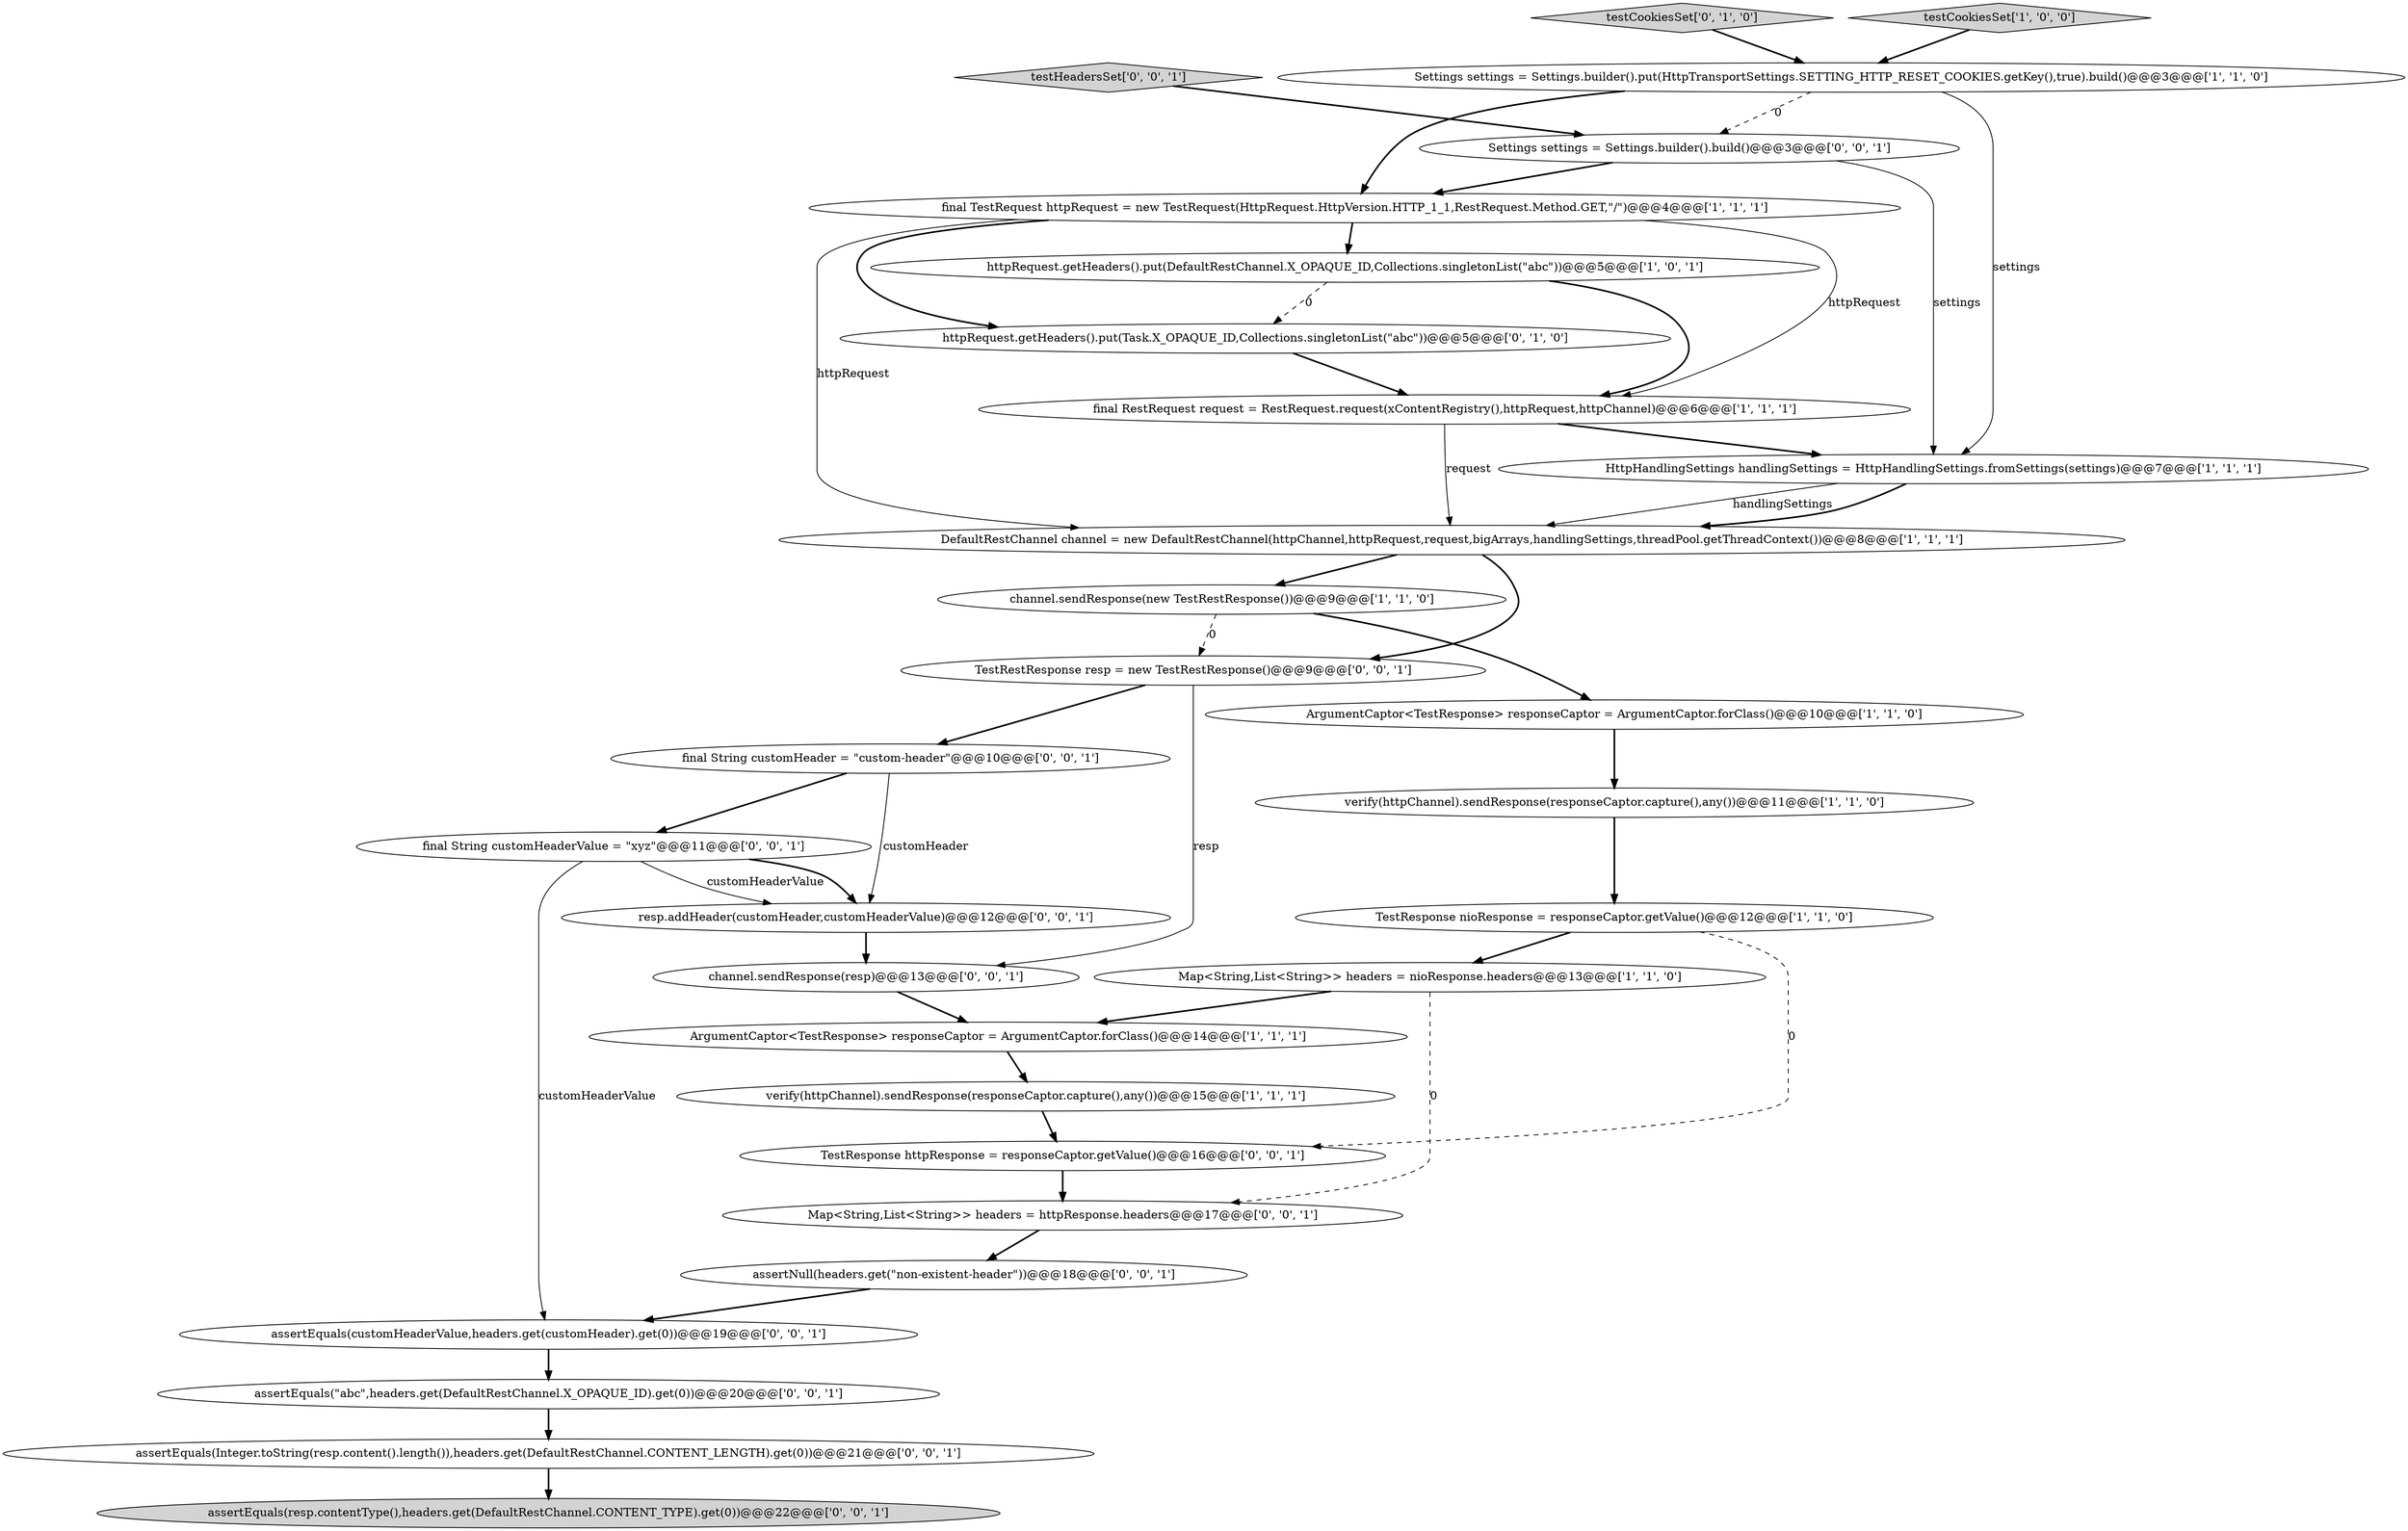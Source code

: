 digraph {
20 [style = filled, label = "Settings settings = Settings.builder().build()@@@3@@@['0', '0', '1']", fillcolor = white, shape = ellipse image = "AAA0AAABBB3BBB"];
13 [style = filled, label = "TestResponse nioResponse = responseCaptor.getValue()@@@12@@@['1', '1', '0']", fillcolor = white, shape = ellipse image = "AAA0AAABBB1BBB"];
24 [style = filled, label = "final String customHeaderValue = \"xyz\"@@@11@@@['0', '0', '1']", fillcolor = white, shape = ellipse image = "AAA0AAABBB3BBB"];
22 [style = filled, label = "resp.addHeader(customHeader,customHeaderValue)@@@12@@@['0', '0', '1']", fillcolor = white, shape = ellipse image = "AAA0AAABBB3BBB"];
8 [style = filled, label = "final TestRequest httpRequest = new TestRequest(HttpRequest.HttpVersion.HTTP_1_1,RestRequest.Method.GET,\"/\")@@@4@@@['1', '1', '1']", fillcolor = white, shape = ellipse image = "AAA0AAABBB1BBB"];
6 [style = filled, label = "final RestRequest request = RestRequest.request(xContentRegistry(),httpRequest,httpChannel)@@@6@@@['1', '1', '1']", fillcolor = white, shape = ellipse image = "AAA0AAABBB1BBB"];
5 [style = filled, label = "DefaultRestChannel channel = new DefaultRestChannel(httpChannel,httpRequest,request,bigArrays,handlingSettings,threadPool.getThreadContext())@@@8@@@['1', '1', '1']", fillcolor = white, shape = ellipse image = "AAA0AAABBB1BBB"];
2 [style = filled, label = "ArgumentCaptor<TestResponse> responseCaptor = ArgumentCaptor.forClass()@@@10@@@['1', '1', '0']", fillcolor = white, shape = ellipse image = "AAA0AAABBB1BBB"];
17 [style = filled, label = "assertEquals(\"abc\",headers.get(DefaultRestChannel.X_OPAQUE_ID).get(0))@@@20@@@['0', '0', '1']", fillcolor = white, shape = ellipse image = "AAA0AAABBB3BBB"];
3 [style = filled, label = "HttpHandlingSettings handlingSettings = HttpHandlingSettings.fromSettings(settings)@@@7@@@['1', '1', '1']", fillcolor = white, shape = ellipse image = "AAA0AAABBB1BBB"];
4 [style = filled, label = "ArgumentCaptor<TestResponse> responseCaptor = ArgumentCaptor.forClass()@@@14@@@['1', '1', '1']", fillcolor = white, shape = ellipse image = "AAA0AAABBB1BBB"];
14 [style = filled, label = "httpRequest.getHeaders().put(Task.X_OPAQUE_ID,Collections.singletonList(\"abc\"))@@@5@@@['0', '1', '0']", fillcolor = white, shape = ellipse image = "AAA1AAABBB2BBB"];
9 [style = filled, label = "channel.sendResponse(new TestRestResponse())@@@9@@@['1', '1', '0']", fillcolor = white, shape = ellipse image = "AAA0AAABBB1BBB"];
18 [style = filled, label = "assertEquals(resp.contentType(),headers.get(DefaultRestChannel.CONTENT_TYPE).get(0))@@@22@@@['0', '0', '1']", fillcolor = lightgray, shape = ellipse image = "AAA0AAABBB3BBB"];
12 [style = filled, label = "verify(httpChannel).sendResponse(responseCaptor.capture(),any())@@@15@@@['1', '1', '1']", fillcolor = white, shape = ellipse image = "AAA0AAABBB1BBB"];
0 [style = filled, label = "Map<String,List<String>> headers = nioResponse.headers@@@13@@@['1', '1', '0']", fillcolor = white, shape = ellipse image = "AAA0AAABBB1BBB"];
26 [style = filled, label = "channel.sendResponse(resp)@@@13@@@['0', '0', '1']", fillcolor = white, shape = ellipse image = "AAA0AAABBB3BBB"];
19 [style = filled, label = "final String customHeader = \"custom-header\"@@@10@@@['0', '0', '1']", fillcolor = white, shape = ellipse image = "AAA0AAABBB3BBB"];
21 [style = filled, label = "TestResponse httpResponse = responseCaptor.getValue()@@@16@@@['0', '0', '1']", fillcolor = white, shape = ellipse image = "AAA0AAABBB3BBB"];
25 [style = filled, label = "TestRestResponse resp = new TestRestResponse()@@@9@@@['0', '0', '1']", fillcolor = white, shape = ellipse image = "AAA0AAABBB3BBB"];
16 [style = filled, label = "assertEquals(Integer.toString(resp.content().length()),headers.get(DefaultRestChannel.CONTENT_LENGTH).get(0))@@@21@@@['0', '0', '1']", fillcolor = white, shape = ellipse image = "AAA0AAABBB3BBB"];
29 [style = filled, label = "assertEquals(customHeaderValue,headers.get(customHeader).get(0))@@@19@@@['0', '0', '1']", fillcolor = white, shape = ellipse image = "AAA0AAABBB3BBB"];
15 [style = filled, label = "testCookiesSet['0', '1', '0']", fillcolor = lightgray, shape = diamond image = "AAA0AAABBB2BBB"];
28 [style = filled, label = "testHeadersSet['0', '0', '1']", fillcolor = lightgray, shape = diamond image = "AAA0AAABBB3BBB"];
23 [style = filled, label = "Map<String,List<String>> headers = httpResponse.headers@@@17@@@['0', '0', '1']", fillcolor = white, shape = ellipse image = "AAA0AAABBB3BBB"];
27 [style = filled, label = "assertNull(headers.get(\"non-existent-header\"))@@@18@@@['0', '0', '1']", fillcolor = white, shape = ellipse image = "AAA0AAABBB3BBB"];
10 [style = filled, label = "httpRequest.getHeaders().put(DefaultRestChannel.X_OPAQUE_ID,Collections.singletonList(\"abc\"))@@@5@@@['1', '0', '1']", fillcolor = white, shape = ellipse image = "AAA0AAABBB1BBB"];
1 [style = filled, label = "Settings settings = Settings.builder().put(HttpTransportSettings.SETTING_HTTP_RESET_COOKIES.getKey(),true).build()@@@3@@@['1', '1', '0']", fillcolor = white, shape = ellipse image = "AAA0AAABBB1BBB"];
7 [style = filled, label = "verify(httpChannel).sendResponse(responseCaptor.capture(),any())@@@11@@@['1', '1', '0']", fillcolor = white, shape = ellipse image = "AAA0AAABBB1BBB"];
11 [style = filled, label = "testCookiesSet['1', '0', '0']", fillcolor = lightgray, shape = diamond image = "AAA0AAABBB1BBB"];
8->14 [style = bold, label=""];
0->4 [style = bold, label=""];
15->1 [style = bold, label=""];
24->22 [style = solid, label="customHeaderValue"];
10->6 [style = bold, label=""];
13->21 [style = dashed, label="0"];
6->5 [style = solid, label="request"];
2->7 [style = bold, label=""];
13->0 [style = bold, label=""];
28->20 [style = bold, label=""];
10->14 [style = dashed, label="0"];
16->18 [style = bold, label=""];
1->20 [style = dashed, label="0"];
25->19 [style = bold, label=""];
1->3 [style = solid, label="settings"];
1->8 [style = bold, label=""];
9->2 [style = bold, label=""];
12->21 [style = bold, label=""];
20->8 [style = bold, label=""];
11->1 [style = bold, label=""];
19->24 [style = bold, label=""];
5->9 [style = bold, label=""];
26->4 [style = bold, label=""];
8->5 [style = solid, label="httpRequest"];
3->5 [style = solid, label="handlingSettings"];
3->5 [style = bold, label=""];
20->3 [style = solid, label="settings"];
24->22 [style = bold, label=""];
27->29 [style = bold, label=""];
7->13 [style = bold, label=""];
0->23 [style = dashed, label="0"];
22->26 [style = bold, label=""];
25->26 [style = solid, label="resp"];
9->25 [style = dashed, label="0"];
5->25 [style = bold, label=""];
6->3 [style = bold, label=""];
29->17 [style = bold, label=""];
4->12 [style = bold, label=""];
14->6 [style = bold, label=""];
19->22 [style = solid, label="customHeader"];
21->23 [style = bold, label=""];
17->16 [style = bold, label=""];
8->6 [style = solid, label="httpRequest"];
8->10 [style = bold, label=""];
24->29 [style = solid, label="customHeaderValue"];
23->27 [style = bold, label=""];
}
